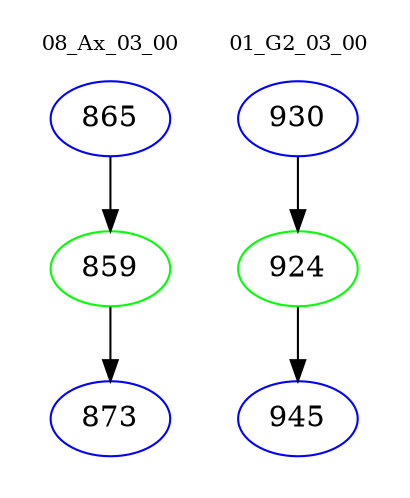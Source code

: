 digraph{
subgraph cluster_0 {
color = white
label = "08_Ax_03_00";
fontsize=10;
T0_865 [label="865", color="blue"]
T0_865 -> T0_859 [color="black"]
T0_859 [label="859", color="green"]
T0_859 -> T0_873 [color="black"]
T0_873 [label="873", color="blue"]
}
subgraph cluster_1 {
color = white
label = "01_G2_03_00";
fontsize=10;
T1_930 [label="930", color="blue"]
T1_930 -> T1_924 [color="black"]
T1_924 [label="924", color="green"]
T1_924 -> T1_945 [color="black"]
T1_945 [label="945", color="blue"]
}
}
